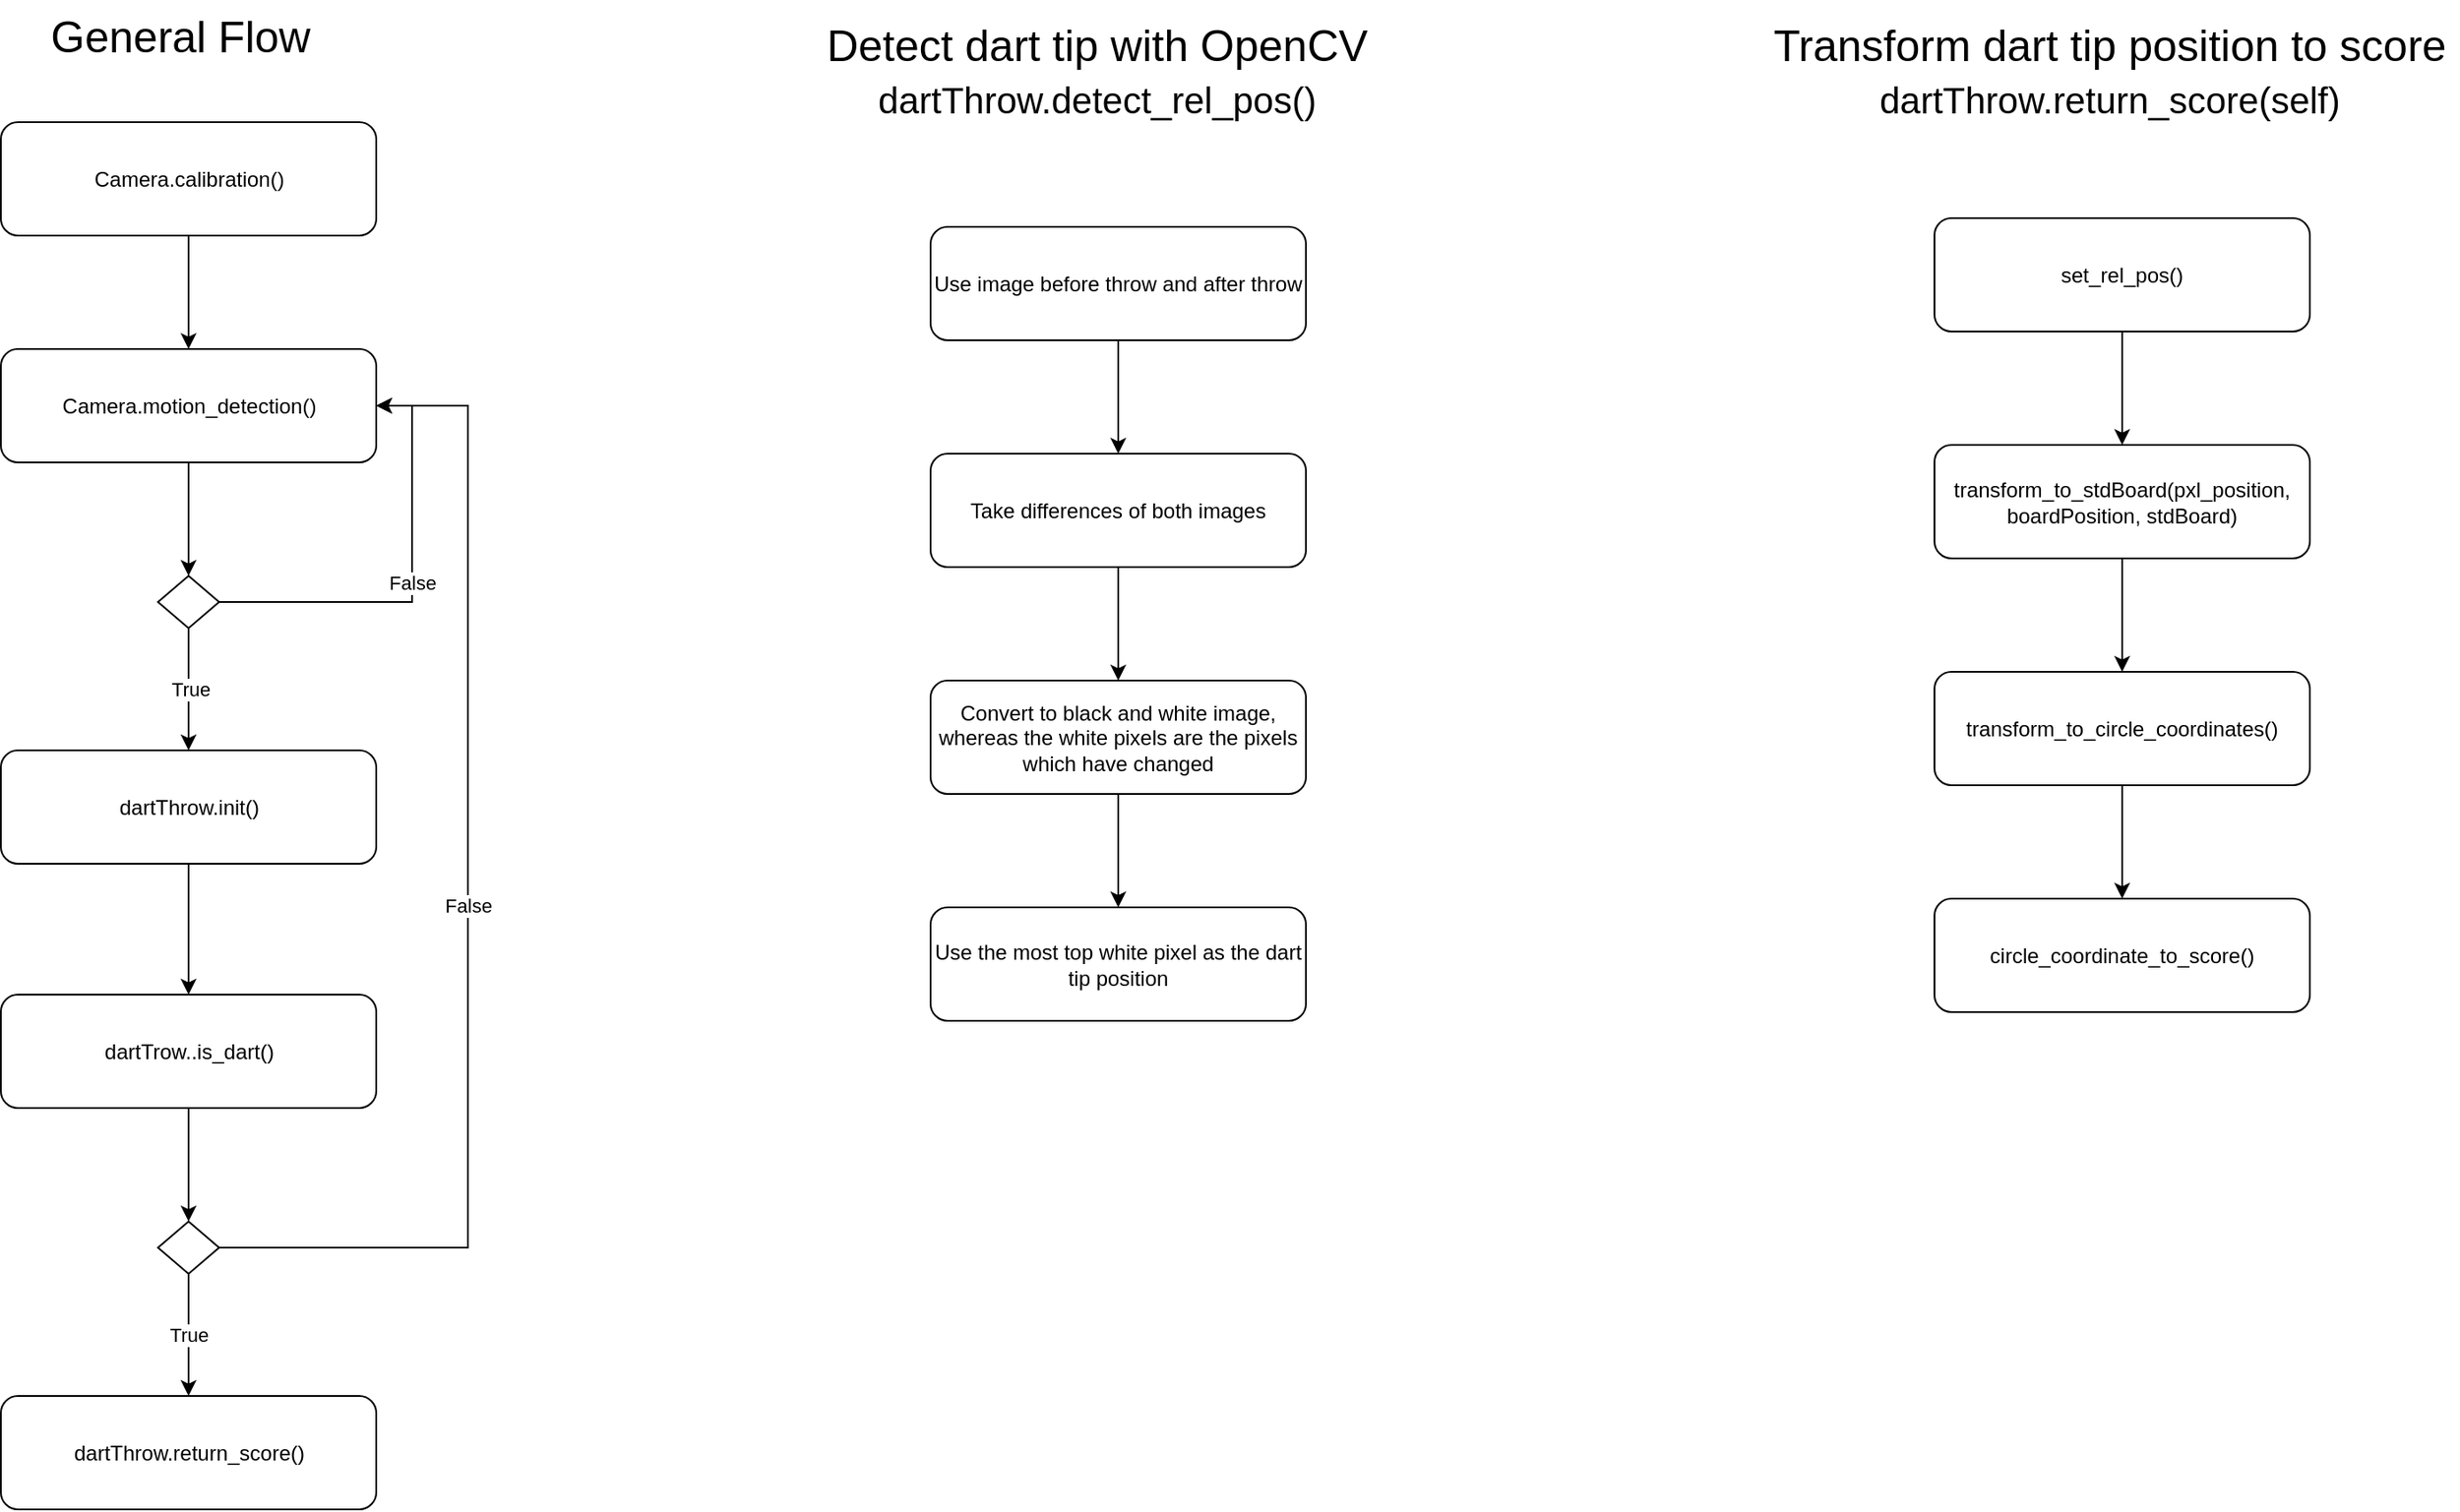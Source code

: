 <mxfile version="13.6.5" pages="2">
    <diagram id="C5RBs43oDa-KdzZeNtuy" name="Flow diagrams (UML)">
        <mxGraphModel dx="385" dy="1659" grid="1" gridSize="10" guides="1" tooltips="1" connect="1" arrows="1" fold="1" page="1" pageScale="1" pageWidth="827" pageHeight="1169" math="0" shadow="0">
            <root>
                <mxCell id="WIyWlLk6GJQsqaUBKTNV-0"/>
                <mxCell id="WIyWlLk6GJQsqaUBKTNV-1" parent="WIyWlLk6GJQsqaUBKTNV-0"/>
                <mxCell id="eSlVQK9-3WXb2-WeoMVP-9" style="edgeStyle=orthogonalEdgeStyle;rounded=0;orthogonalLoop=1;jettySize=auto;html=1;align=right;" parent="WIyWlLk6GJQsqaUBKTNV-1" source="eSlVQK9-3WXb2-WeoMVP-4" edge="1">
                    <mxGeometry relative="1" as="geometry">
                        <mxPoint x="250" y="40" as="targetPoint"/>
                    </mxGeometry>
                </mxCell>
                <mxCell id="eSlVQK9-3WXb2-WeoMVP-4" value="Camera.calibration()" style="rounded=1;whiteSpace=wrap;html=1;fontSize=12;glass=0;strokeWidth=1;shadow=0;align=center;" parent="WIyWlLk6GJQsqaUBKTNV-1" vertex="1">
                    <mxGeometry x="142.5" y="-90" width="215" height="65" as="geometry"/>
                </mxCell>
                <mxCell id="VfbfEg3--uczthN-Tf3u-11" value="True" style="edgeStyle=orthogonalEdgeStyle;rounded=0;orthogonalLoop=1;jettySize=auto;html=1;entryX=0.5;entryY=0;entryDx=0;entryDy=0;" parent="WIyWlLk6GJQsqaUBKTNV-1" source="eSlVQK9-3WXb2-WeoMVP-7" edge="1">
                    <mxGeometry relative="1" as="geometry">
                        <mxPoint x="250" y="270" as="targetPoint"/>
                    </mxGeometry>
                </mxCell>
                <mxCell id="VfbfEg3--uczthN-Tf3u-12" value="False" style="edgeStyle=orthogonalEdgeStyle;rounded=0;orthogonalLoop=1;jettySize=auto;html=1;entryX=1;entryY=0.5;entryDx=0;entryDy=0;" parent="WIyWlLk6GJQsqaUBKTNV-1" source="eSlVQK9-3WXb2-WeoMVP-7" target="VfbfEg3--uczthN-Tf3u-6" edge="1">
                    <mxGeometry relative="1" as="geometry">
                        <Array as="points">
                            <mxPoint x="378" y="185"/>
                            <mxPoint x="378" y="73"/>
                        </Array>
                    </mxGeometry>
                </mxCell>
                <mxCell id="eSlVQK9-3WXb2-WeoMVP-7" value="" style="rhombus;whiteSpace=wrap;html=1;shadow=0;fontFamily=Helvetica;fontSize=12;align=center;strokeWidth=1;spacing=6;spacingTop=-4;" parent="WIyWlLk6GJQsqaUBKTNV-1" vertex="1">
                    <mxGeometry x="232.5" y="170" width="35" height="30" as="geometry"/>
                </mxCell>
                <mxCell id="VfbfEg3--uczthN-Tf3u-8" style="edgeStyle=orthogonalEdgeStyle;rounded=0;orthogonalLoop=1;jettySize=auto;html=1;entryX=0.5;entryY=0;entryDx=0;entryDy=0;" parent="WIyWlLk6GJQsqaUBKTNV-1" source="VfbfEg3--uczthN-Tf3u-6" target="eSlVQK9-3WXb2-WeoMVP-7" edge="1">
                    <mxGeometry relative="1" as="geometry"/>
                </mxCell>
                <mxCell id="VfbfEg3--uczthN-Tf3u-6" value="Camera.motion_detection()" style="rounded=1;whiteSpace=wrap;html=1;fontSize=12;glass=0;strokeWidth=1;shadow=0;align=center;" parent="WIyWlLk6GJQsqaUBKTNV-1" vertex="1">
                    <mxGeometry x="142.5" y="40" width="215" height="65" as="geometry"/>
                </mxCell>
                <mxCell id="62Hfjq7e4kCcD0s8KkbQ-5" value="" style="edgeStyle=orthogonalEdgeStyle;rounded=0;orthogonalLoop=1;jettySize=auto;html=1;" parent="WIyWlLk6GJQsqaUBKTNV-1" source="VfbfEg3--uczthN-Tf3u-13" target="VfbfEg3--uczthN-Tf3u-14" edge="1">
                    <mxGeometry relative="1" as="geometry"/>
                </mxCell>
                <mxCell id="VfbfEg3--uczthN-Tf3u-13" value="dartTrow..is_dart()" style="rounded=1;whiteSpace=wrap;html=1;fontSize=12;glass=0;strokeWidth=1;shadow=0;align=center;" parent="WIyWlLk6GJQsqaUBKTNV-1" vertex="1">
                    <mxGeometry x="142.5" y="410" width="215" height="65" as="geometry"/>
                </mxCell>
                <mxCell id="VfbfEg3--uczthN-Tf3u-16" value="False" style="edgeStyle=orthogonalEdgeStyle;rounded=0;orthogonalLoop=1;jettySize=auto;html=1;entryX=1;entryY=0.5;entryDx=0;entryDy=0;" parent="WIyWlLk6GJQsqaUBKTNV-1" source="VfbfEg3--uczthN-Tf3u-14" target="VfbfEg3--uczthN-Tf3u-6" edge="1">
                    <mxGeometry relative="1" as="geometry">
                        <Array as="points">
                            <mxPoint x="410" y="555"/>
                            <mxPoint x="410" y="73"/>
                        </Array>
                    </mxGeometry>
                </mxCell>
                <mxCell id="62Hfjq7e4kCcD0s8KkbQ-2" value="True" style="edgeStyle=orthogonalEdgeStyle;rounded=0;orthogonalLoop=1;jettySize=auto;html=1;" parent="WIyWlLk6GJQsqaUBKTNV-1" source="VfbfEg3--uczthN-Tf3u-14" target="VfbfEg3--uczthN-Tf3u-20" edge="1">
                    <mxGeometry relative="1" as="geometry"/>
                </mxCell>
                <mxCell id="VfbfEg3--uczthN-Tf3u-14" value="" style="rhombus;whiteSpace=wrap;html=1;shadow=0;fontFamily=Helvetica;fontSize=12;align=center;strokeWidth=1;spacing=6;spacingTop=-4;" parent="WIyWlLk6GJQsqaUBKTNV-1" vertex="1">
                    <mxGeometry x="232.5" y="540" width="35" height="30" as="geometry"/>
                </mxCell>
                <mxCell id="62Hfjq7e4kCcD0s8KkbQ-4" value="" style="edgeStyle=orthogonalEdgeStyle;rounded=0;orthogonalLoop=1;jettySize=auto;html=1;" parent="WIyWlLk6GJQsqaUBKTNV-1" source="VfbfEg3--uczthN-Tf3u-19" target="VfbfEg3--uczthN-Tf3u-13" edge="1">
                    <mxGeometry relative="1" as="geometry"/>
                </mxCell>
                <mxCell id="VfbfEg3--uczthN-Tf3u-19" value="dartThrow.init()" style="rounded=1;whiteSpace=wrap;html=1;fontSize=12;glass=0;strokeWidth=1;shadow=0;align=center;" parent="WIyWlLk6GJQsqaUBKTNV-1" vertex="1">
                    <mxGeometry x="142.5" y="270" width="215" height="65" as="geometry"/>
                </mxCell>
                <mxCell id="VfbfEg3--uczthN-Tf3u-20" value="dartThrow.return_score()" style="rounded=1;whiteSpace=wrap;html=1;fontSize=12;glass=0;strokeWidth=1;shadow=0;align=center;" parent="WIyWlLk6GJQsqaUBKTNV-1" vertex="1">
                    <mxGeometry x="142.5" y="640" width="215" height="65" as="geometry"/>
                </mxCell>
                <mxCell id="VfbfEg3--uczthN-Tf3u-24" value="General Flow" style="text;html=1;align=center;verticalAlign=middle;resizable=0;points=[];autosize=1;strokeWidth=1;fontSize=25;" parent="WIyWlLk6GJQsqaUBKTNV-1" vertex="1">
                    <mxGeometry x="165" y="-160" width="160" height="40" as="geometry"/>
                </mxCell>
                <mxCell id="VfbfEg3--uczthN-Tf3u-25" value="Transform dart tip position to score&lt;br&gt;&lt;font style=&quot;font-size: 21px&quot;&gt;dartThrow.return_score(self)&lt;/font&gt;" style="text;html=1;align=center;verticalAlign=middle;resizable=0;points=[];autosize=1;strokeWidth=1;fontSize=25;" parent="WIyWlLk6GJQsqaUBKTNV-1" vertex="1">
                    <mxGeometry x="1150" y="-155" width="400" height="70" as="geometry"/>
                </mxCell>
                <mxCell id="VfbfEg3--uczthN-Tf3u-29" style="edgeStyle=orthogonalEdgeStyle;rounded=0;orthogonalLoop=1;jettySize=auto;html=1;entryX=0.5;entryY=0;entryDx=0;entryDy=0;fontSize=25;" parent="WIyWlLk6GJQsqaUBKTNV-1" source="VfbfEg3--uczthN-Tf3u-26" target="VfbfEg3--uczthN-Tf3u-27" edge="1">
                    <mxGeometry relative="1" as="geometry"/>
                </mxCell>
                <mxCell id="VfbfEg3--uczthN-Tf3u-26" value="set_rel_pos()" style="rounded=1;whiteSpace=wrap;html=1;fontSize=12;glass=0;strokeWidth=1;shadow=0;align=center;" parent="WIyWlLk6GJQsqaUBKTNV-1" vertex="1">
                    <mxGeometry x="1250" y="-35" width="215" height="65" as="geometry"/>
                </mxCell>
                <mxCell id="VfbfEg3--uczthN-Tf3u-30" style="edgeStyle=orthogonalEdgeStyle;rounded=0;orthogonalLoop=1;jettySize=auto;html=1;fontSize=25;" parent="WIyWlLk6GJQsqaUBKTNV-1" source="VfbfEg3--uczthN-Tf3u-27" target="VfbfEg3--uczthN-Tf3u-28" edge="1">
                    <mxGeometry relative="1" as="geometry"/>
                </mxCell>
                <mxCell id="VfbfEg3--uczthN-Tf3u-27" value="transform_to_stdBoard(pxl_position, boardPosition, stdBoard)" style="rounded=1;whiteSpace=wrap;html=1;fontSize=12;glass=0;strokeWidth=1;shadow=0;align=center;" parent="WIyWlLk6GJQsqaUBKTNV-1" vertex="1">
                    <mxGeometry x="1250" y="95" width="215" height="65" as="geometry"/>
                </mxCell>
                <mxCell id="VfbfEg3--uczthN-Tf3u-34" style="edgeStyle=orthogonalEdgeStyle;rounded=0;orthogonalLoop=1;jettySize=auto;html=1;fontSize=25;" parent="WIyWlLk6GJQsqaUBKTNV-1" source="VfbfEg3--uczthN-Tf3u-28" target="VfbfEg3--uczthN-Tf3u-31" edge="1">
                    <mxGeometry relative="1" as="geometry"/>
                </mxCell>
                <mxCell id="VfbfEg3--uczthN-Tf3u-28" value="transform_to_circle_coordinates()" style="rounded=1;whiteSpace=wrap;html=1;fontSize=12;glass=0;strokeWidth=1;shadow=0;align=center;" parent="WIyWlLk6GJQsqaUBKTNV-1" vertex="1">
                    <mxGeometry x="1250" y="225" width="215" height="65" as="geometry"/>
                </mxCell>
                <mxCell id="VfbfEg3--uczthN-Tf3u-31" value="circle_coordinate_to_score()" style="rounded=1;whiteSpace=wrap;html=1;fontSize=12;glass=0;strokeWidth=1;shadow=0;align=center;" parent="WIyWlLk6GJQsqaUBKTNV-1" vertex="1">
                    <mxGeometry x="1250" y="355" width="215" height="65" as="geometry"/>
                </mxCell>
                <mxCell id="vM0_4PVjwewj4wCNWl0C-0" value="Detect dart tip with OpenCV&lt;font style=&quot;font-size: 21px&quot;&gt;&lt;br&gt;dartThrow.detect_rel_pos()&lt;/font&gt;" style="text;html=1;align=center;verticalAlign=middle;resizable=0;points=[];autosize=1;strokeWidth=1;fontSize=25;" parent="WIyWlLk6GJQsqaUBKTNV-1" vertex="1">
                    <mxGeometry x="605" y="-155" width="330" height="70" as="geometry"/>
                </mxCell>
                <mxCell id="vM0_4PVjwewj4wCNWl0C-1" style="edgeStyle=orthogonalEdgeStyle;rounded=0;orthogonalLoop=1;jettySize=auto;html=1;entryX=0.5;entryY=0;entryDx=0;entryDy=0;fontSize=25;" parent="WIyWlLk6GJQsqaUBKTNV-1" source="vM0_4PVjwewj4wCNWl0C-2" target="vM0_4PVjwewj4wCNWl0C-4" edge="1">
                    <mxGeometry relative="1" as="geometry"/>
                </mxCell>
                <mxCell id="vM0_4PVjwewj4wCNWl0C-2" value="Use image before throw and after throw" style="rounded=1;whiteSpace=wrap;html=1;fontSize=12;glass=0;strokeWidth=1;shadow=0;align=center;" parent="WIyWlLk6GJQsqaUBKTNV-1" vertex="1">
                    <mxGeometry x="675" y="-30" width="215" height="65" as="geometry"/>
                </mxCell>
                <mxCell id="vM0_4PVjwewj4wCNWl0C-3" style="edgeStyle=orthogonalEdgeStyle;rounded=0;orthogonalLoop=1;jettySize=auto;html=1;fontSize=25;" parent="WIyWlLk6GJQsqaUBKTNV-1" source="vM0_4PVjwewj4wCNWl0C-4" target="vM0_4PVjwewj4wCNWl0C-6" edge="1">
                    <mxGeometry relative="1" as="geometry"/>
                </mxCell>
                <mxCell id="vM0_4PVjwewj4wCNWl0C-4" value="Take differences of both images" style="rounded=1;whiteSpace=wrap;html=1;fontSize=12;glass=0;strokeWidth=1;shadow=0;align=center;" parent="WIyWlLk6GJQsqaUBKTNV-1" vertex="1">
                    <mxGeometry x="675" y="100" width="215" height="65" as="geometry"/>
                </mxCell>
                <mxCell id="vM0_4PVjwewj4wCNWl0C-5" style="edgeStyle=orthogonalEdgeStyle;rounded=0;orthogonalLoop=1;jettySize=auto;html=1;fontSize=25;" parent="WIyWlLk6GJQsqaUBKTNV-1" source="vM0_4PVjwewj4wCNWl0C-6" target="vM0_4PVjwewj4wCNWl0C-7" edge="1">
                    <mxGeometry relative="1" as="geometry"/>
                </mxCell>
                <mxCell id="vM0_4PVjwewj4wCNWl0C-6" value="Convert to black and white image, whereas the white pixels are the pixels which have changed" style="rounded=1;whiteSpace=wrap;html=1;fontSize=12;glass=0;strokeWidth=1;shadow=0;align=center;" parent="WIyWlLk6GJQsqaUBKTNV-1" vertex="1">
                    <mxGeometry x="675" y="230" width="215" height="65" as="geometry"/>
                </mxCell>
                <mxCell id="vM0_4PVjwewj4wCNWl0C-7" value="Use the most top white pixel as the dart tip position" style="rounded=1;whiteSpace=wrap;html=1;fontSize=12;glass=0;strokeWidth=1;shadow=0;align=center;" parent="WIyWlLk6GJQsqaUBKTNV-1" vertex="1">
                    <mxGeometry x="675" y="360" width="215" height="65" as="geometry"/>
                </mxCell>
            </root>
        </mxGraphModel>
    </diagram>
    <diagram id="4N21EgczrAuXKmDjtq6Z" name="Class diagram UML">
        <mxGraphModel dx="-465" dy="1590" grid="1" gridSize="10" guides="1" tooltips="1" connect="1" arrows="1" fold="1" page="1" pageScale="1" pageWidth="850" pageHeight="1100" math="0" shadow="0">
            <root>
                <mxCell id="wfajoiQt14GMa8PLNwFg-0"/>
                <mxCell id="wfajoiQt14GMa8PLNwFg-1" parent="wfajoiQt14GMa8PLNwFg-0"/>
                <mxCell id="OmKr6UN50WmlXpBel6JU-3" value="Camera" style="swimlane;fontStyle=1;align=center;verticalAlign=top;childLayout=stackLayout;horizontal=1;startSize=26;horizontalStack=0;resizeParent=1;resizeParentMax=0;resizeLast=0;collapsible=1;marginBottom=0;" parent="wfajoiQt14GMa8PLNwFg-1" vertex="1">
                    <mxGeometry x="1040" y="-250" width="400" height="170" as="geometry"/>
                </mxCell>
                <mxCell id="OmKr6UN50WmlXpBel6JU-4" value="+ relBoardPos: Board&#10;+ stdBoardPos: Board" style="text;strokeColor=none;fillColor=none;align=left;verticalAlign=top;spacingLeft=4;spacingRight=4;overflow=hidden;rotatable=0;points=[[0,0.5],[1,0.5]];portConstraint=eastwest;" parent="OmKr6UN50WmlXpBel6JU-3" vertex="1">
                    <mxGeometry y="26" width="400" height="54" as="geometry"/>
                </mxCell>
                <mxCell id="OmKr6UN50WmlXpBel6JU-5" value="" style="line;strokeWidth=1;fillColor=none;align=left;verticalAlign=middle;spacingTop=-1;spacingLeft=3;spacingRight=3;rotatable=0;labelPosition=right;points=[];portConstraint=eastwest;" parent="OmKr6UN50WmlXpBel6JU-3" vertex="1">
                    <mxGeometry y="80" width="400" height="8" as="geometry"/>
                </mxCell>
                <mxCell id="OmKr6UN50WmlXpBel6JU-6" value="+ calibration(): Board&#10;+ motiton_detection(self): dartThrow" style="text;strokeColor=none;fillColor=none;align=left;verticalAlign=top;spacingLeft=4;spacingRight=4;overflow=hidden;rotatable=0;points=[[0,0.5],[1,0.5]];portConstraint=eastwest;" parent="OmKr6UN50WmlXpBel6JU-3" vertex="1">
                    <mxGeometry y="88" width="400" height="82" as="geometry"/>
                </mxCell>
                <mxCell id="OmKr6UN50WmlXpBel6JU-7" value="dartThrow" style="swimlane;fontStyle=1;align=center;verticalAlign=top;childLayout=stackLayout;horizontal=1;startSize=26;horizontalStack=0;resizeParent=1;resizeParentMax=0;resizeLast=0;collapsible=1;marginBottom=0;" parent="wfajoiQt14GMa8PLNwFg-1" vertex="1">
                    <mxGeometry x="1040" y="20" width="400" height="300" as="geometry"/>
                </mxCell>
                <mxCell id="OmKr6UN50WmlXpBel6JU-8" value="+ img_before_link: str&#10;+ img_after_link: str&#10;+ is_dart: bool&#10;+ rel_carth_pos: ndarray(2,1)&#10;+ std_carth_pos: ndarray(2,1)&#10;+ std_polar_pos: ndarray(2,1)&#10;+ score: int" style="text;strokeColor=none;fillColor=none;align=left;verticalAlign=top;spacingLeft=4;spacingRight=4;overflow=hidden;rotatable=0;points=[[0,0.5],[1,0.5]];portConstraint=eastwest;" parent="OmKr6UN50WmlXpBel6JU-7" vertex="1">
                    <mxGeometry y="26" width="400" height="124" as="geometry"/>
                </mxCell>
                <mxCell id="OmKr6UN50WmlXpBel6JU-9" value="" style="line;strokeWidth=1;fillColor=none;align=left;verticalAlign=middle;spacingTop=-1;spacingLeft=3;spacingRight=3;rotatable=0;labelPosition=right;points=[];portConstraint=eastwest;" parent="OmKr6UN50WmlXpBel6JU-7" vertex="1">
                    <mxGeometry y="150" width="400" height="8" as="geometry"/>
                </mxCell>
                <mxCell id="OmKr6UN50WmlXpBel6JU-10" value="+ is_dart(self): boolean&#10;+ set_rel_pos(self): ndarray(2,1)&#10;+ get_score(): int&#10;+ set_score():&#10;+ rel_pos_to_std_pos(): &#10;+ circle_coordinate_to_score()&#10;+ transform_to_stdBoard(self)" style="text;strokeColor=none;fillColor=none;align=left;verticalAlign=top;spacingLeft=4;spacingRight=4;overflow=hidden;rotatable=0;points=[[0,0.5],[1,0.5]];portConstraint=eastwest;" parent="OmKr6UN50WmlXpBel6JU-7" vertex="1">
                    <mxGeometry y="158" width="400" height="142" as="geometry"/>
                </mxCell>
                <mxCell id="jXczHVCll1tL6VhMl1Pu-1" value="&lt;font style=&quot;font-size: 12px ; line-height: 100%&quot;&gt;Composition&lt;/font&gt;" style="endArrow=open;html=1;endSize=12;startArrow=diamondThin;startSize=14;startFill=1;edgeStyle=orthogonalEdgeStyle;align=center;verticalAlign=bottom;fontSize=25;exitX=0.504;exitY=1.006;exitDx=0;exitDy=0;exitPerimeter=0;entryX=0.5;entryY=0;entryDx=0;entryDy=0;" parent="wfajoiQt14GMa8PLNwFg-1" source="OmKr6UN50WmlXpBel6JU-6" target="OmKr6UN50WmlXpBel6JU-7" edge="1">
                    <mxGeometry x="-1" y="3" relative="1" as="geometry">
                        <mxPoint x="1070" y="-10" as="sourcePoint"/>
                        <mxPoint x="1230" y="-10" as="targetPoint"/>
                    </mxGeometry>
                </mxCell>
            </root>
        </mxGraphModel>
    </diagram>
</mxfile>